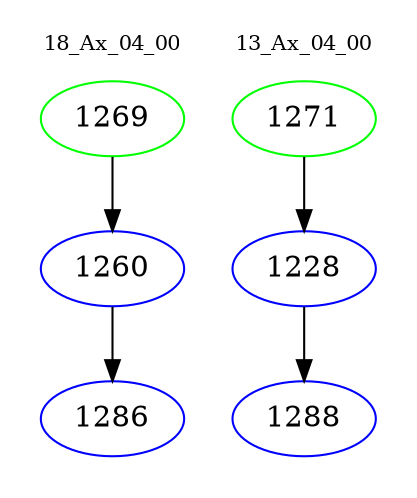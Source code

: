 digraph{
subgraph cluster_0 {
color = white
label = "18_Ax_04_00";
fontsize=10;
T0_1269 [label="1269", color="green"]
T0_1269 -> T0_1260 [color="black"]
T0_1260 [label="1260", color="blue"]
T0_1260 -> T0_1286 [color="black"]
T0_1286 [label="1286", color="blue"]
}
subgraph cluster_1 {
color = white
label = "13_Ax_04_00";
fontsize=10;
T1_1271 [label="1271", color="green"]
T1_1271 -> T1_1228 [color="black"]
T1_1228 [label="1228", color="blue"]
T1_1228 -> T1_1288 [color="black"]
T1_1288 [label="1288", color="blue"]
}
}
